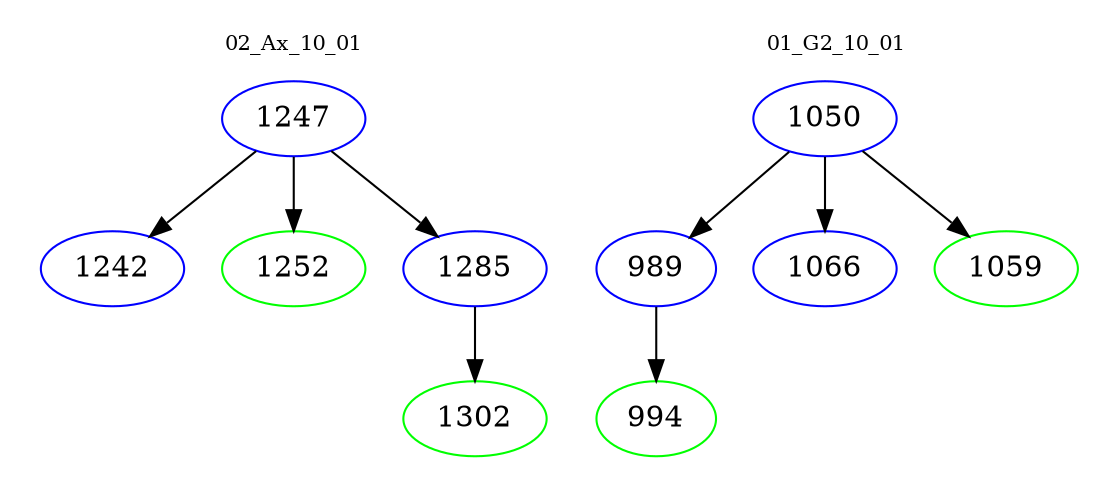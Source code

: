digraph{
subgraph cluster_0 {
color = white
label = "02_Ax_10_01";
fontsize=10;
T0_1247 [label="1247", color="blue"]
T0_1247 -> T0_1242 [color="black"]
T0_1242 [label="1242", color="blue"]
T0_1247 -> T0_1252 [color="black"]
T0_1252 [label="1252", color="green"]
T0_1247 -> T0_1285 [color="black"]
T0_1285 [label="1285", color="blue"]
T0_1285 -> T0_1302 [color="black"]
T0_1302 [label="1302", color="green"]
}
subgraph cluster_1 {
color = white
label = "01_G2_10_01";
fontsize=10;
T1_1050 [label="1050", color="blue"]
T1_1050 -> T1_989 [color="black"]
T1_989 [label="989", color="blue"]
T1_989 -> T1_994 [color="black"]
T1_994 [label="994", color="green"]
T1_1050 -> T1_1066 [color="black"]
T1_1066 [label="1066", color="blue"]
T1_1050 -> T1_1059 [color="black"]
T1_1059 [label="1059", color="green"]
}
}
